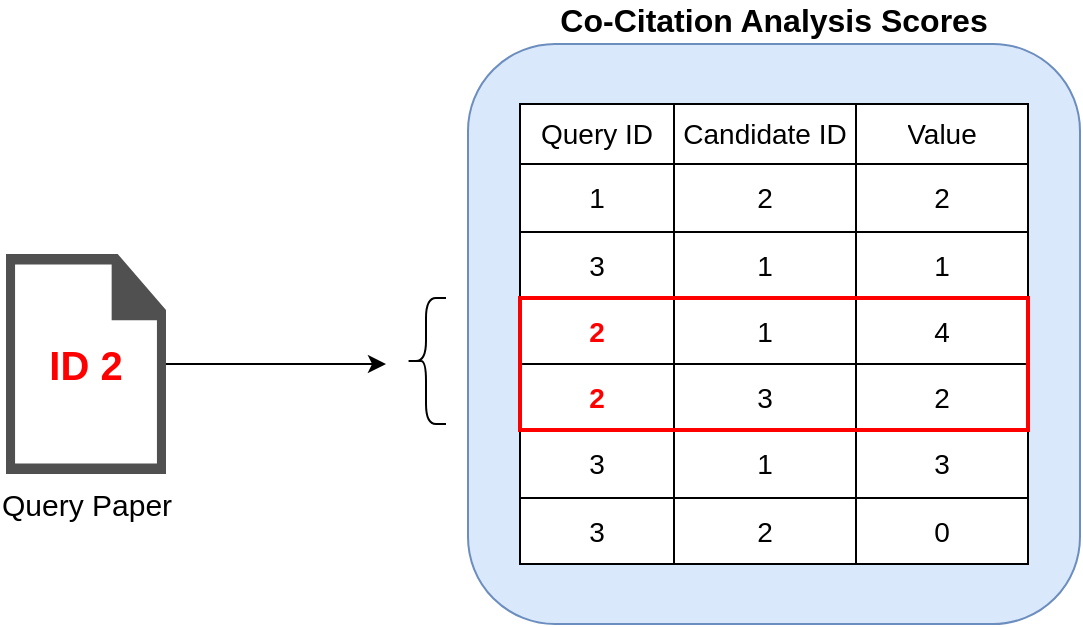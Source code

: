 <mxfile version="21.6.5" type="device">
  <diagram id="vQ2uq1DeuttMzRrt1ITL" name="Page-1">
    <mxGraphModel dx="1368" dy="991" grid="1" gridSize="10" guides="1" tooltips="1" connect="1" arrows="1" fold="1" page="1" pageScale="1" pageWidth="827" pageHeight="1169" math="0" shadow="0">
      <root>
        <mxCell id="0" />
        <mxCell id="1" parent="0" />
        <mxCell id="2" value="&lt;b&gt;&lt;font style=&quot;font-size: 16px;&quot;&gt;Co-Citation Analysis Scores&lt;/font&gt;&lt;/b&gt;" style="rounded=1;whiteSpace=wrap;html=1;labelPosition=center;verticalLabelPosition=top;align=center;verticalAlign=bottom;fillColor=#dae8fc;strokeColor=#6c8ebf;" parent="1" vertex="1">
          <mxGeometry x="351" y="50" width="306" height="290" as="geometry" />
        </mxCell>
        <mxCell id="74" value="" style="shape=table;startSize=0;container=1;collapsible=0;childLayout=tableLayout;" parent="1" vertex="1">
          <mxGeometry x="377" y="80" width="254" height="230" as="geometry" />
        </mxCell>
        <mxCell id="75" value="" style="shape=tableRow;horizontal=0;startSize=0;swimlaneHead=0;swimlaneBody=0;top=0;left=0;bottom=0;right=0;collapsible=0;dropTarget=0;fillColor=none;points=[[0,0.5],[1,0.5]];portConstraint=eastwest;" parent="74" vertex="1">
          <mxGeometry width="254" height="30" as="geometry" />
        </mxCell>
        <mxCell id="76" value="&lt;font style=&quot;font-size: 14px;&quot;&gt;Query ID&lt;/font&gt;" style="shape=partialRectangle;html=1;whiteSpace=wrap;connectable=0;overflow=hidden;fillColor=none;top=0;left=0;bottom=0;right=0;pointerEvents=1;" parent="75" vertex="1">
          <mxGeometry width="77" height="30" as="geometry">
            <mxRectangle width="77" height="30" as="alternateBounds" />
          </mxGeometry>
        </mxCell>
        <mxCell id="77" value="&lt;font style=&quot;font-size: 14px;&quot;&gt;Candidate ID&lt;/font&gt;" style="shape=partialRectangle;html=1;whiteSpace=wrap;connectable=0;overflow=hidden;fillColor=none;top=0;left=0;bottom=0;right=0;pointerEvents=1;" parent="75" vertex="1">
          <mxGeometry x="77" width="91" height="30" as="geometry">
            <mxRectangle width="91" height="30" as="alternateBounds" />
          </mxGeometry>
        </mxCell>
        <mxCell id="78" value="&lt;font style=&quot;font-size: 14px;&quot;&gt;Value&lt;/font&gt;" style="shape=partialRectangle;html=1;whiteSpace=wrap;connectable=0;overflow=hidden;fillColor=none;top=0;left=0;bottom=0;right=0;pointerEvents=1;" parent="75" vertex="1">
          <mxGeometry x="168" width="86" height="30" as="geometry">
            <mxRectangle width="86" height="30" as="alternateBounds" />
          </mxGeometry>
        </mxCell>
        <mxCell id="79" value="" style="shape=tableRow;horizontal=0;startSize=0;swimlaneHead=0;swimlaneBody=0;top=0;left=0;bottom=0;right=0;collapsible=0;dropTarget=0;fillColor=none;points=[[0,0.5],[1,0.5]];portConstraint=eastwest;" parent="74" vertex="1">
          <mxGeometry y="30" width="254" height="34" as="geometry" />
        </mxCell>
        <mxCell id="80" value="&lt;font style=&quot;font-size: 14px;&quot;&gt;1&lt;/font&gt;" style="shape=partialRectangle;html=1;whiteSpace=wrap;connectable=0;overflow=hidden;fillColor=none;top=0;left=0;bottom=0;right=0;pointerEvents=1;" parent="79" vertex="1">
          <mxGeometry width="77" height="34" as="geometry">
            <mxRectangle width="77" height="34" as="alternateBounds" />
          </mxGeometry>
        </mxCell>
        <mxCell id="81" value="&lt;font style=&quot;font-size: 14px;&quot;&gt;2&lt;/font&gt;" style="shape=partialRectangle;html=1;whiteSpace=wrap;connectable=0;overflow=hidden;fillColor=none;top=0;left=0;bottom=0;right=0;pointerEvents=1;" parent="79" vertex="1">
          <mxGeometry x="77" width="91" height="34" as="geometry">
            <mxRectangle width="91" height="34" as="alternateBounds" />
          </mxGeometry>
        </mxCell>
        <mxCell id="82" value="&lt;font style=&quot;font-size: 14px;&quot;&gt;2&lt;/font&gt;" style="shape=partialRectangle;html=1;whiteSpace=wrap;connectable=0;overflow=hidden;fillColor=none;top=0;left=0;bottom=0;right=0;pointerEvents=1;" parent="79" vertex="1">
          <mxGeometry x="168" width="86" height="34" as="geometry">
            <mxRectangle width="86" height="34" as="alternateBounds" />
          </mxGeometry>
        </mxCell>
        <mxCell id="83" value="" style="shape=tableRow;horizontal=0;startSize=0;swimlaneHead=0;swimlaneBody=0;top=0;left=0;bottom=0;right=0;collapsible=0;dropTarget=0;fillColor=none;points=[[0,0.5],[1,0.5]];portConstraint=eastwest;" parent="74" vertex="1">
          <mxGeometry y="64" width="254" height="33" as="geometry" />
        </mxCell>
        <mxCell id="85" value="&lt;font style=&quot;font-size: 14px;&quot;&gt;3&lt;/font&gt;" style="shape=partialRectangle;html=1;whiteSpace=wrap;connectable=0;overflow=hidden;fillColor=none;top=0;left=0;bottom=0;right=0;pointerEvents=1;" parent="83" vertex="1">
          <mxGeometry width="77" height="33" as="geometry">
            <mxRectangle width="77" height="33" as="alternateBounds" />
          </mxGeometry>
        </mxCell>
        <mxCell id="84" value="&lt;font style=&quot;font-size: 14px;&quot;&gt;1&lt;/font&gt;" style="shape=partialRectangle;html=1;whiteSpace=wrap;connectable=0;overflow=hidden;fillColor=none;top=0;left=0;bottom=0;right=0;pointerEvents=1;" parent="83" vertex="1">
          <mxGeometry x="77" width="91" height="33" as="geometry">
            <mxRectangle width="91" height="33" as="alternateBounds" />
          </mxGeometry>
        </mxCell>
        <mxCell id="86" value="&lt;font style=&quot;font-size: 14px;&quot;&gt;1&lt;/font&gt;" style="shape=partialRectangle;html=1;whiteSpace=wrap;connectable=0;overflow=hidden;fillColor=none;top=0;left=0;bottom=0;right=0;pointerEvents=1;" parent="83" vertex="1">
          <mxGeometry x="168" width="86" height="33" as="geometry">
            <mxRectangle width="86" height="33" as="alternateBounds" />
          </mxGeometry>
        </mxCell>
        <mxCell id="87" value="" style="shape=tableRow;horizontal=0;startSize=0;swimlaneHead=0;swimlaneBody=0;top=0;left=0;bottom=0;right=0;collapsible=0;dropTarget=0;fillColor=none;points=[[0,0.5],[1,0.5]];portConstraint=eastwest;" parent="74" vertex="1">
          <mxGeometry y="97" width="254" height="33" as="geometry" />
        </mxCell>
        <mxCell id="88" value="&lt;font size=&quot;1&quot; color=&quot;#ff0000&quot;&gt;&lt;b style=&quot;font-size: 14px;&quot;&gt;2&lt;/b&gt;&lt;/font&gt;" style="shape=partialRectangle;html=1;whiteSpace=wrap;connectable=0;overflow=hidden;fillColor=none;top=0;left=0;bottom=0;right=0;pointerEvents=1;" parent="87" vertex="1">
          <mxGeometry width="77" height="33" as="geometry">
            <mxRectangle width="77" height="33" as="alternateBounds" />
          </mxGeometry>
        </mxCell>
        <mxCell id="89" value="&lt;font style=&quot;font-size: 14px;&quot;&gt;1&lt;/font&gt;" style="shape=partialRectangle;html=1;whiteSpace=wrap;connectable=0;overflow=hidden;fillColor=none;top=0;left=0;bottom=0;right=0;pointerEvents=1;" parent="87" vertex="1">
          <mxGeometry x="77" width="91" height="33" as="geometry">
            <mxRectangle width="91" height="33" as="alternateBounds" />
          </mxGeometry>
        </mxCell>
        <mxCell id="90" value="&lt;font style=&quot;font-size: 14px;&quot;&gt;4&lt;/font&gt;" style="shape=partialRectangle;html=1;whiteSpace=wrap;connectable=0;overflow=hidden;fillColor=none;top=0;left=0;bottom=0;right=0;pointerEvents=1;" parent="87" vertex="1">
          <mxGeometry x="168" width="86" height="33" as="geometry">
            <mxRectangle width="86" height="33" as="alternateBounds" />
          </mxGeometry>
        </mxCell>
        <mxCell id="91" value="" style="shape=tableRow;horizontal=0;startSize=0;swimlaneHead=0;swimlaneBody=0;top=0;left=0;bottom=0;right=0;collapsible=0;dropTarget=0;fillColor=none;points=[[0,0.5],[1,0.5]];portConstraint=eastwest;" parent="74" vertex="1">
          <mxGeometry y="130" width="254" height="33" as="geometry" />
        </mxCell>
        <mxCell id="92" value="&lt;font size=&quot;1&quot; color=&quot;#ff0000&quot;&gt;&lt;b style=&quot;font-size: 14px;&quot;&gt;2&lt;/b&gt;&lt;/font&gt;" style="shape=partialRectangle;html=1;whiteSpace=wrap;connectable=0;overflow=hidden;fillColor=none;top=0;left=0;bottom=0;right=0;pointerEvents=1;" parent="91" vertex="1">
          <mxGeometry width="77" height="33" as="geometry">
            <mxRectangle width="77" height="33" as="alternateBounds" />
          </mxGeometry>
        </mxCell>
        <mxCell id="93" value="&lt;font style=&quot;font-size: 14px;&quot;&gt;3&lt;/font&gt;" style="shape=partialRectangle;html=1;whiteSpace=wrap;connectable=0;overflow=hidden;fillColor=none;top=0;left=0;bottom=0;right=0;pointerEvents=1;" parent="91" vertex="1">
          <mxGeometry x="77" width="91" height="33" as="geometry">
            <mxRectangle width="91" height="33" as="alternateBounds" />
          </mxGeometry>
        </mxCell>
        <mxCell id="94" value="&lt;font style=&quot;font-size: 14px;&quot;&gt;2&lt;/font&gt;" style="shape=partialRectangle;html=1;whiteSpace=wrap;connectable=0;overflow=hidden;fillColor=none;top=0;left=0;bottom=0;right=0;pointerEvents=1;" parent="91" vertex="1">
          <mxGeometry x="168" width="86" height="33" as="geometry">
            <mxRectangle width="86" height="33" as="alternateBounds" />
          </mxGeometry>
        </mxCell>
        <mxCell id="95" value="" style="shape=tableRow;horizontal=0;startSize=0;swimlaneHead=0;swimlaneBody=0;top=0;left=0;bottom=0;right=0;collapsible=0;dropTarget=0;fillColor=none;points=[[0,0.5],[1,0.5]];portConstraint=eastwest;" parent="74" vertex="1">
          <mxGeometry y="163" width="254" height="34" as="geometry" />
        </mxCell>
        <mxCell id="96" value="&lt;font style=&quot;font-size: 14px;&quot;&gt;3&lt;/font&gt;" style="shape=partialRectangle;html=1;whiteSpace=wrap;connectable=0;overflow=hidden;fillColor=none;top=0;left=0;bottom=0;right=0;pointerEvents=1;" parent="95" vertex="1">
          <mxGeometry width="77" height="34" as="geometry">
            <mxRectangle width="77" height="34" as="alternateBounds" />
          </mxGeometry>
        </mxCell>
        <mxCell id="97" value="&lt;font style=&quot;font-size: 14px;&quot;&gt;1&lt;/font&gt;" style="shape=partialRectangle;html=1;whiteSpace=wrap;connectable=0;overflow=hidden;fillColor=none;top=0;left=0;bottom=0;right=0;pointerEvents=1;" parent="95" vertex="1">
          <mxGeometry x="77" width="91" height="34" as="geometry">
            <mxRectangle width="91" height="34" as="alternateBounds" />
          </mxGeometry>
        </mxCell>
        <mxCell id="98" value="&lt;font style=&quot;font-size: 14px;&quot;&gt;3&lt;/font&gt;" style="shape=partialRectangle;html=1;whiteSpace=wrap;connectable=0;overflow=hidden;fillColor=none;top=0;left=0;bottom=0;right=0;pointerEvents=1;" parent="95" vertex="1">
          <mxGeometry x="168" width="86" height="34" as="geometry">
            <mxRectangle width="86" height="34" as="alternateBounds" />
          </mxGeometry>
        </mxCell>
        <mxCell id="99" value="" style="shape=tableRow;horizontal=0;startSize=0;swimlaneHead=0;swimlaneBody=0;top=0;left=0;bottom=0;right=0;collapsible=0;dropTarget=0;fillColor=none;points=[[0,0.5],[1,0.5]];portConstraint=eastwest;" parent="74" vertex="1">
          <mxGeometry y="197" width="254" height="33" as="geometry" />
        </mxCell>
        <mxCell id="100" value="&lt;font style=&quot;font-size: 14px;&quot;&gt;3&lt;/font&gt;" style="shape=partialRectangle;html=1;whiteSpace=wrap;connectable=0;overflow=hidden;fillColor=none;top=0;left=0;bottom=0;right=0;pointerEvents=1;" parent="99" vertex="1">
          <mxGeometry width="77" height="33" as="geometry">
            <mxRectangle width="77" height="33" as="alternateBounds" />
          </mxGeometry>
        </mxCell>
        <mxCell id="101" value="&lt;font style=&quot;font-size: 14px;&quot;&gt;2&lt;/font&gt;" style="shape=partialRectangle;html=1;whiteSpace=wrap;connectable=0;overflow=hidden;fillColor=none;top=0;left=0;bottom=0;right=0;pointerEvents=1;" parent="99" vertex="1">
          <mxGeometry x="77" width="91" height="33" as="geometry">
            <mxRectangle width="91" height="33" as="alternateBounds" />
          </mxGeometry>
        </mxCell>
        <mxCell id="102" value="&lt;font style=&quot;font-size: 14px;&quot;&gt;0&lt;/font&gt;" style="shape=partialRectangle;html=1;whiteSpace=wrap;connectable=0;overflow=hidden;fillColor=none;top=0;left=0;bottom=0;right=0;pointerEvents=1;" parent="99" vertex="1">
          <mxGeometry x="168" width="86" height="33" as="geometry">
            <mxRectangle width="86" height="33" as="alternateBounds" />
          </mxGeometry>
        </mxCell>
        <mxCell id="104" value="" style="rounded=0;whiteSpace=wrap;html=1;fontSize=13;fontColor=#FF0000;fillColor=none;strokeColor=#FF0000;strokeWidth=2;" parent="1" vertex="1">
          <mxGeometry x="377" y="177" width="254" height="66" as="geometry" />
        </mxCell>
        <mxCell id="QwgN2dxFaOpGVRDpFzyQ-109" style="edgeStyle=orthogonalEdgeStyle;rounded=0;orthogonalLoop=1;jettySize=auto;html=1;" edge="1" parent="1" source="4">
          <mxGeometry relative="1" as="geometry">
            <mxPoint x="310" y="210" as="targetPoint" />
          </mxGeometry>
        </mxCell>
        <mxCell id="4" value="&lt;font style=&quot;font-size: 15px;&quot;&gt;Query Paper&lt;/font&gt;" style="sketch=0;pointerEvents=1;shadow=0;dashed=0;html=1;strokeColor=none;fillColor=#505050;labelPosition=center;verticalLabelPosition=bottom;verticalAlign=top;outlineConnect=0;align=center;shape=mxgraph.office.concepts.document_blank;" parent="1" vertex="1">
          <mxGeometry x="120" y="155" width="80" height="110" as="geometry" />
        </mxCell>
        <mxCell id="5" value="&lt;font size=&quot;1&quot; color=&quot;#ff0000&quot; style=&quot;&quot;&gt;&lt;b style=&quot;font-size: 20px;&quot;&gt;ID 2&lt;/b&gt;&lt;/font&gt;" style="text;html=1;strokeColor=none;fillColor=none;align=center;verticalAlign=middle;whiteSpace=wrap;rounded=0;" parent="1" vertex="1">
          <mxGeometry x="130" y="195" width="60" height="30" as="geometry" />
        </mxCell>
        <mxCell id="QwgN2dxFaOpGVRDpFzyQ-104" value="" style="shape=curlyBracket;whiteSpace=wrap;html=1;rounded=1;labelPosition=left;verticalLabelPosition=middle;align=right;verticalAlign=middle;fontStyle=1" vertex="1" parent="1">
          <mxGeometry x="320" y="177" width="20" height="63" as="geometry" />
        </mxCell>
      </root>
    </mxGraphModel>
  </diagram>
</mxfile>
